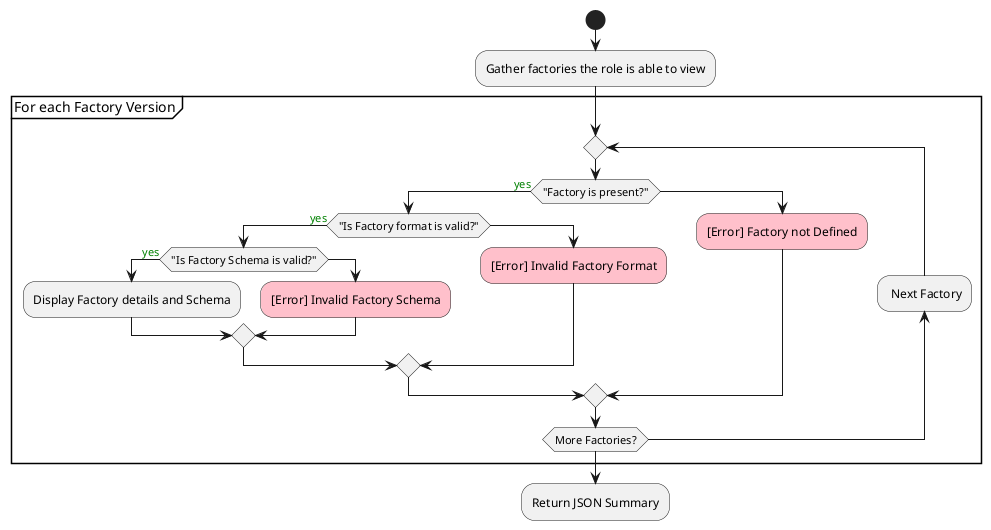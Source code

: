 @startuml factory-list-request
start
:Gather factories the role is able to view;
partition "For each Factory Version" {
  repeat
    if ("Factory is present?") then (<color:green>yes)
      if ("Is Factory format is valid?") then (<color:green>yes)
        if ("Is Factory Schema is valid?") then (<color:green>yes)
          :Display Factory details and Schema;
        else
          #pink:[Error] Invalid Factory Schema;
        endif
      else
        #pink:[Error] Invalid Factory Format;
      endif
    else
      #pink:[Error] Factory not Defined;
    endif
  backward: Next Factory;
  repeat while (More Factories?)
}
:Return JSON Summary;
@enduml
